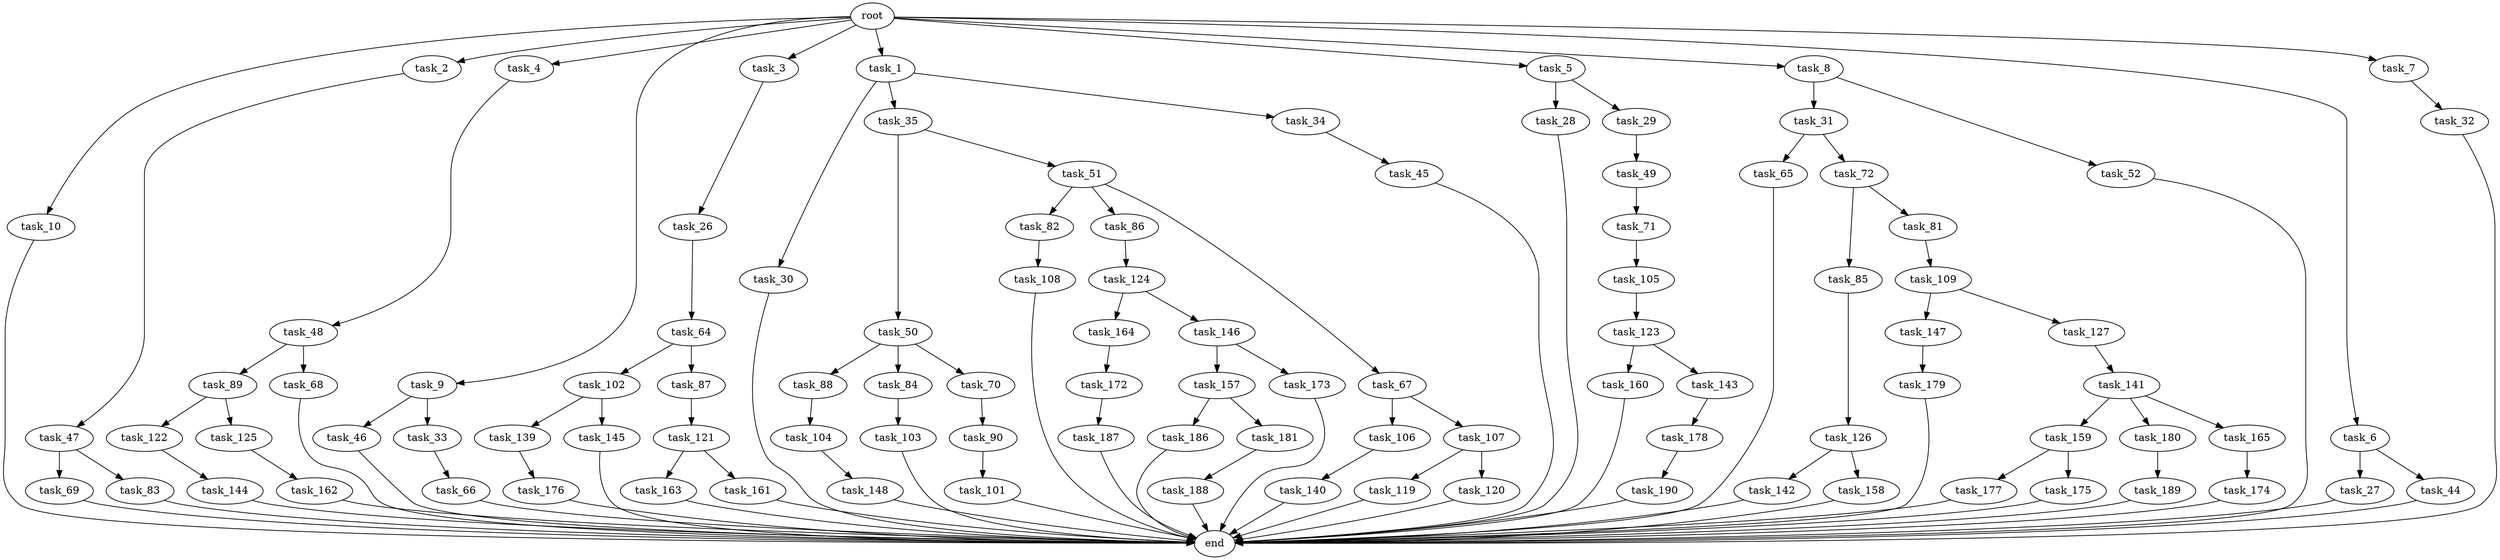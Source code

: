 digraph G {
  task_102 [size="274877906.944000"];
  task_65 [size="274877906.944000"];
  task_176 [size="618475290.624000"];
  task_142 [size="618475290.624000"];
  task_162 [size="1099511627.776000"];
  task_158 [size="618475290.624000"];
  task_105 [size="429496729.600000"];
  task_72 [size="274877906.944000"];
  task_119 [size="1391569403.904000"];
  task_45 [size="618475290.624000"];
  task_163 [size="1391569403.904000"];
  task_144 [size="1099511627.776000"];
  task_46 [size="274877906.944000"];
  task_179 [size="1391569403.904000"];
  task_164 [size="1391569403.904000"];
  task_82 [size="1717986918.400000"];
  task_10 [size="2.048000"];
  task_139 [size="274877906.944000"];
  task_28 [size="154618822.656000"];
  task_50 [size="68719476.736000"];
  task_71 [size="154618822.656000"];
  task_31 [size="429496729.600000"];
  task_49 [size="154618822.656000"];
  task_157 [size="1391569403.904000"];
  task_146 [size="1391569403.904000"];
  task_90 [size="274877906.944000"];
  task_159 [size="274877906.944000"];
  task_106 [size="154618822.656000"];
  task_121 [size="274877906.944000"];
  task_140 [size="1717986918.400000"];
  task_147 [size="618475290.624000"];
  task_190 [size="1099511627.776000"];
  task_122 [size="1099511627.776000"];
  task_126 [size="1099511627.776000"];
  task_52 [size="429496729.600000"];
  task_2 [size="2.048000"];
  task_108 [size="68719476.736000"];
  task_186 [size="274877906.944000"];
  task_30 [size="618475290.624000"];
  task_177 [size="841813590.016000"];
  task_160 [size="1391569403.904000"];
  task_104 [size="274877906.944000"];
  task_33 [size="274877906.944000"];
  task_4 [size="2.048000"];
  task_109 [size="1717986918.400000"];
  task_48 [size="429496729.600000"];
  task_27 [size="68719476.736000"];
  task_141 [size="154618822.656000"];
  task_85 [size="1099511627.776000"];
  task_35 [size="618475290.624000"];
  task_188 [size="1391569403.904000"];
  task_103 [size="841813590.016000"];
  task_181 [size="274877906.944000"];
  task_173 [size="1391569403.904000"];
  task_172 [size="154618822.656000"];
  task_89 [size="429496729.600000"];
  task_120 [size="1391569403.904000"];
  task_34 [size="618475290.624000"];
  task_9 [size="2.048000"];
  task_32 [size="618475290.624000"];
  task_143 [size="1391569403.904000"];
  task_3 [size="2.048000"];
  task_174 [size="1099511627.776000"];
  task_148 [size="429496729.600000"];
  task_86 [size="1717986918.400000"];
  task_189 [size="429496729.600000"];
  task_101 [size="618475290.624000"];
  task_1 [size="2.048000"];
  task_107 [size="154618822.656000"];
  task_26 [size="429496729.600000"];
  task_69 [size="1391569403.904000"];
  task_44 [size="68719476.736000"];
  task_5 [size="2.048000"];
  task_88 [size="154618822.656000"];
  end [size="0.000000"];
  task_8 [size="2.048000"];
  task_87 [size="274877906.944000"];
  task_64 [size="1099511627.776000"];
  task_83 [size="1391569403.904000"];
  task_127 [size="618475290.624000"];
  task_84 [size="154618822.656000"];
  task_29 [size="154618822.656000"];
  task_145 [size="274877906.944000"];
  task_178 [size="1717986918.400000"];
  root [size="0.000000"];
  task_187 [size="154618822.656000"];
  task_47 [size="68719476.736000"];
  task_123 [size="274877906.944000"];
  task_180 [size="274877906.944000"];
  task_6 [size="2.048000"];
  task_70 [size="154618822.656000"];
  task_67 [size="1717986918.400000"];
  task_175 [size="841813590.016000"];
  task_7 [size="2.048000"];
  task_81 [size="1099511627.776000"];
  task_165 [size="274877906.944000"];
  task_161 [size="1391569403.904000"];
  task_51 [size="68719476.736000"];
  task_125 [size="1099511627.776000"];
  task_124 [size="1099511627.776000"];
  task_68 [size="429496729.600000"];
  task_66 [size="1391569403.904000"];

  task_102 -> task_145 [size="134217728.000000"];
  task_102 -> task_139 [size="134217728.000000"];
  task_65 -> end [size="1.000000"];
  task_176 -> end [size="1.000000"];
  task_142 -> end [size="1.000000"];
  task_162 -> end [size="1.000000"];
  task_158 -> end [size="1.000000"];
  task_105 -> task_123 [size="134217728.000000"];
  task_72 -> task_81 [size="536870912.000000"];
  task_72 -> task_85 [size="536870912.000000"];
  task_119 -> end [size="1.000000"];
  task_45 -> end [size="1.000000"];
  task_163 -> end [size="1.000000"];
  task_144 -> end [size="1.000000"];
  task_46 -> end [size="1.000000"];
  task_179 -> end [size="1.000000"];
  task_164 -> task_172 [size="75497472.000000"];
  task_82 -> task_108 [size="33554432.000000"];
  task_10 -> end [size="1.000000"];
  task_139 -> task_176 [size="301989888.000000"];
  task_28 -> end [size="1.000000"];
  task_50 -> task_88 [size="75497472.000000"];
  task_50 -> task_70 [size="75497472.000000"];
  task_50 -> task_84 [size="75497472.000000"];
  task_71 -> task_105 [size="209715200.000000"];
  task_31 -> task_65 [size="134217728.000000"];
  task_31 -> task_72 [size="134217728.000000"];
  task_49 -> task_71 [size="75497472.000000"];
  task_157 -> task_181 [size="134217728.000000"];
  task_157 -> task_186 [size="134217728.000000"];
  task_146 -> task_157 [size="679477248.000000"];
  task_146 -> task_173 [size="679477248.000000"];
  task_90 -> task_101 [size="301989888.000000"];
  task_159 -> task_175 [size="411041792.000000"];
  task_159 -> task_177 [size="411041792.000000"];
  task_106 -> task_140 [size="838860800.000000"];
  task_121 -> task_161 [size="679477248.000000"];
  task_121 -> task_163 [size="679477248.000000"];
  task_140 -> end [size="1.000000"];
  task_147 -> task_179 [size="679477248.000000"];
  task_190 -> end [size="1.000000"];
  task_122 -> task_144 [size="536870912.000000"];
  task_126 -> task_158 [size="301989888.000000"];
  task_126 -> task_142 [size="301989888.000000"];
  task_52 -> end [size="1.000000"];
  task_2 -> task_47 [size="33554432.000000"];
  task_108 -> end [size="1.000000"];
  task_186 -> end [size="1.000000"];
  task_30 -> end [size="1.000000"];
  task_177 -> end [size="1.000000"];
  task_160 -> end [size="1.000000"];
  task_104 -> task_148 [size="209715200.000000"];
  task_33 -> task_66 [size="679477248.000000"];
  task_4 -> task_48 [size="209715200.000000"];
  task_109 -> task_147 [size="301989888.000000"];
  task_109 -> task_127 [size="301989888.000000"];
  task_48 -> task_68 [size="209715200.000000"];
  task_48 -> task_89 [size="209715200.000000"];
  task_27 -> end [size="1.000000"];
  task_141 -> task_165 [size="134217728.000000"];
  task_141 -> task_180 [size="134217728.000000"];
  task_141 -> task_159 [size="134217728.000000"];
  task_85 -> task_126 [size="536870912.000000"];
  task_35 -> task_50 [size="33554432.000000"];
  task_35 -> task_51 [size="33554432.000000"];
  task_188 -> end [size="1.000000"];
  task_103 -> end [size="1.000000"];
  task_181 -> task_188 [size="679477248.000000"];
  task_173 -> end [size="1.000000"];
  task_172 -> task_187 [size="75497472.000000"];
  task_89 -> task_122 [size="536870912.000000"];
  task_89 -> task_125 [size="536870912.000000"];
  task_120 -> end [size="1.000000"];
  task_34 -> task_45 [size="301989888.000000"];
  task_9 -> task_33 [size="134217728.000000"];
  task_9 -> task_46 [size="134217728.000000"];
  task_32 -> end [size="1.000000"];
  task_143 -> task_178 [size="838860800.000000"];
  task_3 -> task_26 [size="209715200.000000"];
  task_174 -> end [size="1.000000"];
  task_148 -> end [size="1.000000"];
  task_86 -> task_124 [size="536870912.000000"];
  task_189 -> end [size="1.000000"];
  task_101 -> end [size="1.000000"];
  task_1 -> task_30 [size="301989888.000000"];
  task_1 -> task_34 [size="301989888.000000"];
  task_1 -> task_35 [size="301989888.000000"];
  task_107 -> task_120 [size="679477248.000000"];
  task_107 -> task_119 [size="679477248.000000"];
  task_26 -> task_64 [size="536870912.000000"];
  task_69 -> end [size="1.000000"];
  task_44 -> end [size="1.000000"];
  task_5 -> task_29 [size="75497472.000000"];
  task_5 -> task_28 [size="75497472.000000"];
  task_88 -> task_104 [size="134217728.000000"];
  task_8 -> task_31 [size="209715200.000000"];
  task_8 -> task_52 [size="209715200.000000"];
  task_87 -> task_121 [size="134217728.000000"];
  task_64 -> task_102 [size="134217728.000000"];
  task_64 -> task_87 [size="134217728.000000"];
  task_83 -> end [size="1.000000"];
  task_127 -> task_141 [size="75497472.000000"];
  task_84 -> task_103 [size="411041792.000000"];
  task_29 -> task_49 [size="75497472.000000"];
  task_145 -> end [size="1.000000"];
  task_178 -> task_190 [size="536870912.000000"];
  root -> task_2 [size="1.000000"];
  root -> task_6 [size="1.000000"];
  root -> task_4 [size="1.000000"];
  root -> task_5 [size="1.000000"];
  root -> task_10 [size="1.000000"];
  root -> task_3 [size="1.000000"];
  root -> task_9 [size="1.000000"];
  root -> task_8 [size="1.000000"];
  root -> task_7 [size="1.000000"];
  root -> task_1 [size="1.000000"];
  task_187 -> end [size="1.000000"];
  task_47 -> task_69 [size="679477248.000000"];
  task_47 -> task_83 [size="679477248.000000"];
  task_123 -> task_160 [size="679477248.000000"];
  task_123 -> task_143 [size="679477248.000000"];
  task_180 -> task_189 [size="209715200.000000"];
  task_6 -> task_44 [size="33554432.000000"];
  task_6 -> task_27 [size="33554432.000000"];
  task_70 -> task_90 [size="134217728.000000"];
  task_67 -> task_107 [size="75497472.000000"];
  task_67 -> task_106 [size="75497472.000000"];
  task_175 -> end [size="1.000000"];
  task_7 -> task_32 [size="301989888.000000"];
  task_81 -> task_109 [size="838860800.000000"];
  task_165 -> task_174 [size="536870912.000000"];
  task_161 -> end [size="1.000000"];
  task_51 -> task_86 [size="838860800.000000"];
  task_51 -> task_82 [size="838860800.000000"];
  task_51 -> task_67 [size="838860800.000000"];
  task_125 -> task_162 [size="536870912.000000"];
  task_124 -> task_146 [size="679477248.000000"];
  task_124 -> task_164 [size="679477248.000000"];
  task_68 -> end [size="1.000000"];
  task_66 -> end [size="1.000000"];
}
